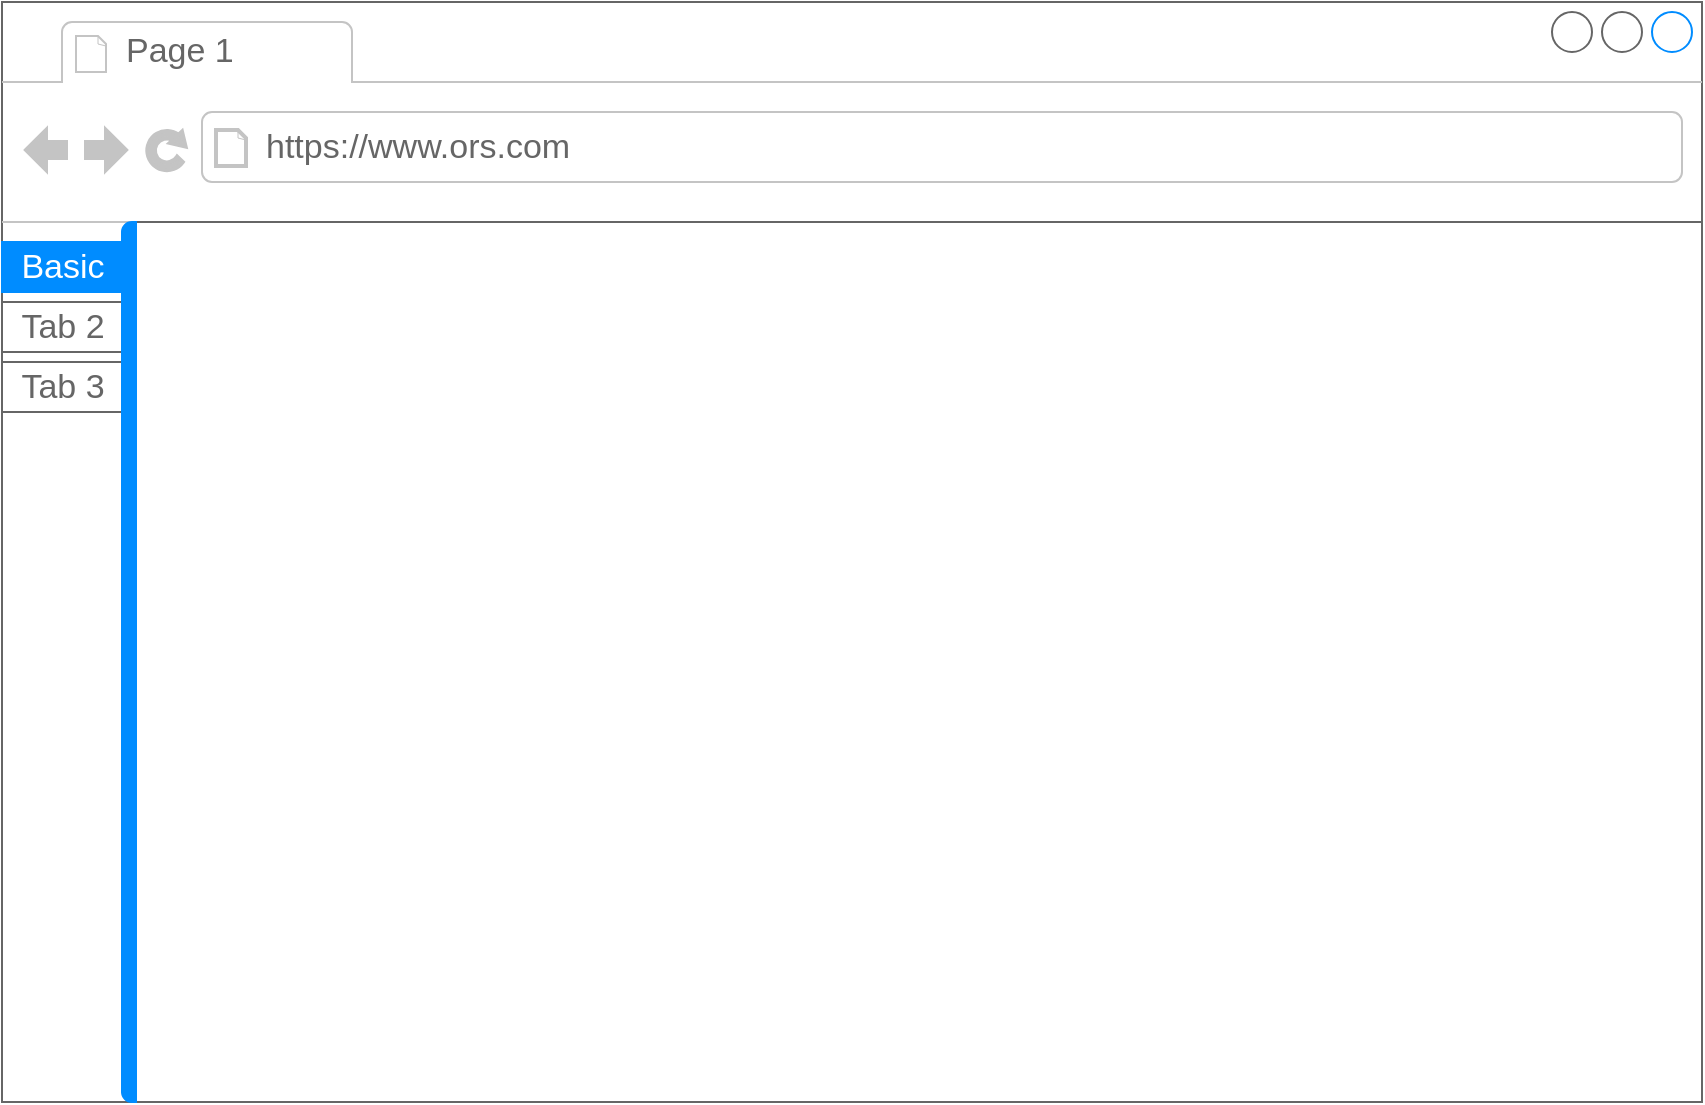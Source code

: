 <mxfile version="26.1.1">
  <diagram name="Page-1" id="4FUOvllfKPhND6LRkCnJ">
    <mxGraphModel dx="1106" dy="420" grid="1" gridSize="10" guides="1" tooltips="1" connect="1" arrows="1" fold="1" page="1" pageScale="1" pageWidth="850" pageHeight="1100" math="0" shadow="0">
      <root>
        <mxCell id="0" />
        <mxCell id="1" parent="0" />
        <mxCell id="T3DBystAYQOUsfNTRIJY-1" value="" style="strokeWidth=1;shadow=0;dashed=0;align=center;html=1;shape=mxgraph.mockup.containers.browserWindow;rSize=0;strokeColor=#666666;strokeColor2=#008cff;strokeColor3=#c4c4c4;mainText=,;recursiveResize=0;" vertex="1" parent="1">
          <mxGeometry width="850" height="550" as="geometry" />
        </mxCell>
        <mxCell id="T3DBystAYQOUsfNTRIJY-2" value="Page 1" style="strokeWidth=1;shadow=0;dashed=0;align=center;html=1;shape=mxgraph.mockup.containers.anchor;fontSize=17;fontColor=#666666;align=left;whiteSpace=wrap;" vertex="1" parent="T3DBystAYQOUsfNTRIJY-1">
          <mxGeometry x="60" y="12" width="110" height="26" as="geometry" />
        </mxCell>
        <mxCell id="T3DBystAYQOUsfNTRIJY-3" value="https://www.ors.com" style="strokeWidth=1;shadow=0;dashed=0;align=center;html=1;shape=mxgraph.mockup.containers.anchor;rSize=0;fontSize=17;fontColor=#666666;align=left;" vertex="1" parent="T3DBystAYQOUsfNTRIJY-1">
          <mxGeometry x="130" y="60" width="250" height="26" as="geometry" />
        </mxCell>
        <mxCell id="T3DBystAYQOUsfNTRIJY-9" value="" style="strokeWidth=1;shadow=0;dashed=0;align=center;html=1;shape=mxgraph.mockup.containers.marginRect2;rectMarginLeft=67;strokeColor=#666666;gradientColor=none;whiteSpace=wrap;" vertex="1" parent="T3DBystAYQOUsfNTRIJY-1">
          <mxGeometry y="110" width="850" height="440" as="geometry" />
        </mxCell>
        <mxCell id="T3DBystAYQOUsfNTRIJY-10" value="Basic" style="strokeWidth=1;shadow=0;dashed=0;align=center;html=1;shape=mxgraph.mockup.containers.rrect;rSize=0;fontSize=17;fontColor=#ffffff;strokeColor=#008cff;fillColor=#008cff;" vertex="1" parent="T3DBystAYQOUsfNTRIJY-9">
          <mxGeometry width="60" height="25" relative="1" as="geometry">
            <mxPoint y="10" as="offset" />
          </mxGeometry>
        </mxCell>
        <mxCell id="T3DBystAYQOUsfNTRIJY-11" value="Tab 2" style="strokeColor=inherit;fillColor=inherit;gradientColor=inherit;strokeWidth=1;shadow=0;dashed=0;align=center;html=1;shape=mxgraph.mockup.containers.rrect;rSize=0;fontSize=17;fontColor=#666666;" vertex="1" parent="T3DBystAYQOUsfNTRIJY-9">
          <mxGeometry width="60" height="25" relative="1" as="geometry">
            <mxPoint y="40" as="offset" />
          </mxGeometry>
        </mxCell>
        <mxCell id="T3DBystAYQOUsfNTRIJY-12" value="Tab 3" style="strokeColor=inherit;fillColor=inherit;gradientColor=inherit;strokeWidth=1;shadow=0;dashed=0;align=center;html=1;shape=mxgraph.mockup.containers.rrect;rSize=0;fontSize=17;fontColor=#666666;" vertex="1" parent="T3DBystAYQOUsfNTRIJY-9">
          <mxGeometry width="60" height="25" relative="1" as="geometry">
            <mxPoint y="70" as="offset" />
          </mxGeometry>
        </mxCell>
        <mxCell id="T3DBystAYQOUsfNTRIJY-13" value="" style="strokeWidth=1;shadow=0;dashed=0;align=center;html=1;shape=mxgraph.mockup.containers.leftButton;rSize=5;strokeColor=#008cff;fillColor=#008cff;resizeHeight=1;movable=0;deletable=0;" vertex="1" parent="T3DBystAYQOUsfNTRIJY-9">
          <mxGeometry width="7" height="440.0" relative="1" as="geometry">
            <mxPoint x="60" as="offset" />
          </mxGeometry>
        </mxCell>
      </root>
    </mxGraphModel>
  </diagram>
</mxfile>
